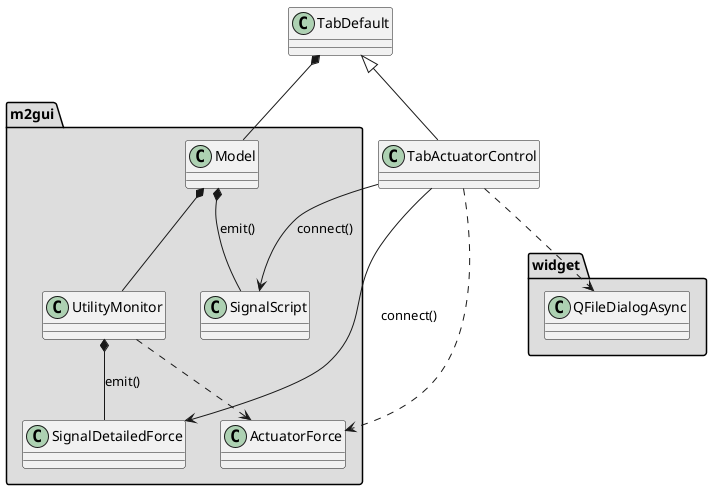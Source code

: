 @startuml
package "m2gui" #DDDDDD {
  Model *-- UtilityMonitor
  Model *-- SignalScript : emit()
  UtilityMonitor *-- SignalDetailedForce : emit()
  UtilityMonitor ..> ActuatorForce
}

package "widget" #DDDDDD {
  class QFileDialogAsync
}

TabDefault *-- Model
TabDefault <|-- TabActuatorControl

TabActuatorControl --> SignalScript : connect()
TabActuatorControl --> SignalDetailedForce : connect()
TabActuatorControl ..> ActuatorForce
TabActuatorControl ..> QFileDialogAsync
@enduml
